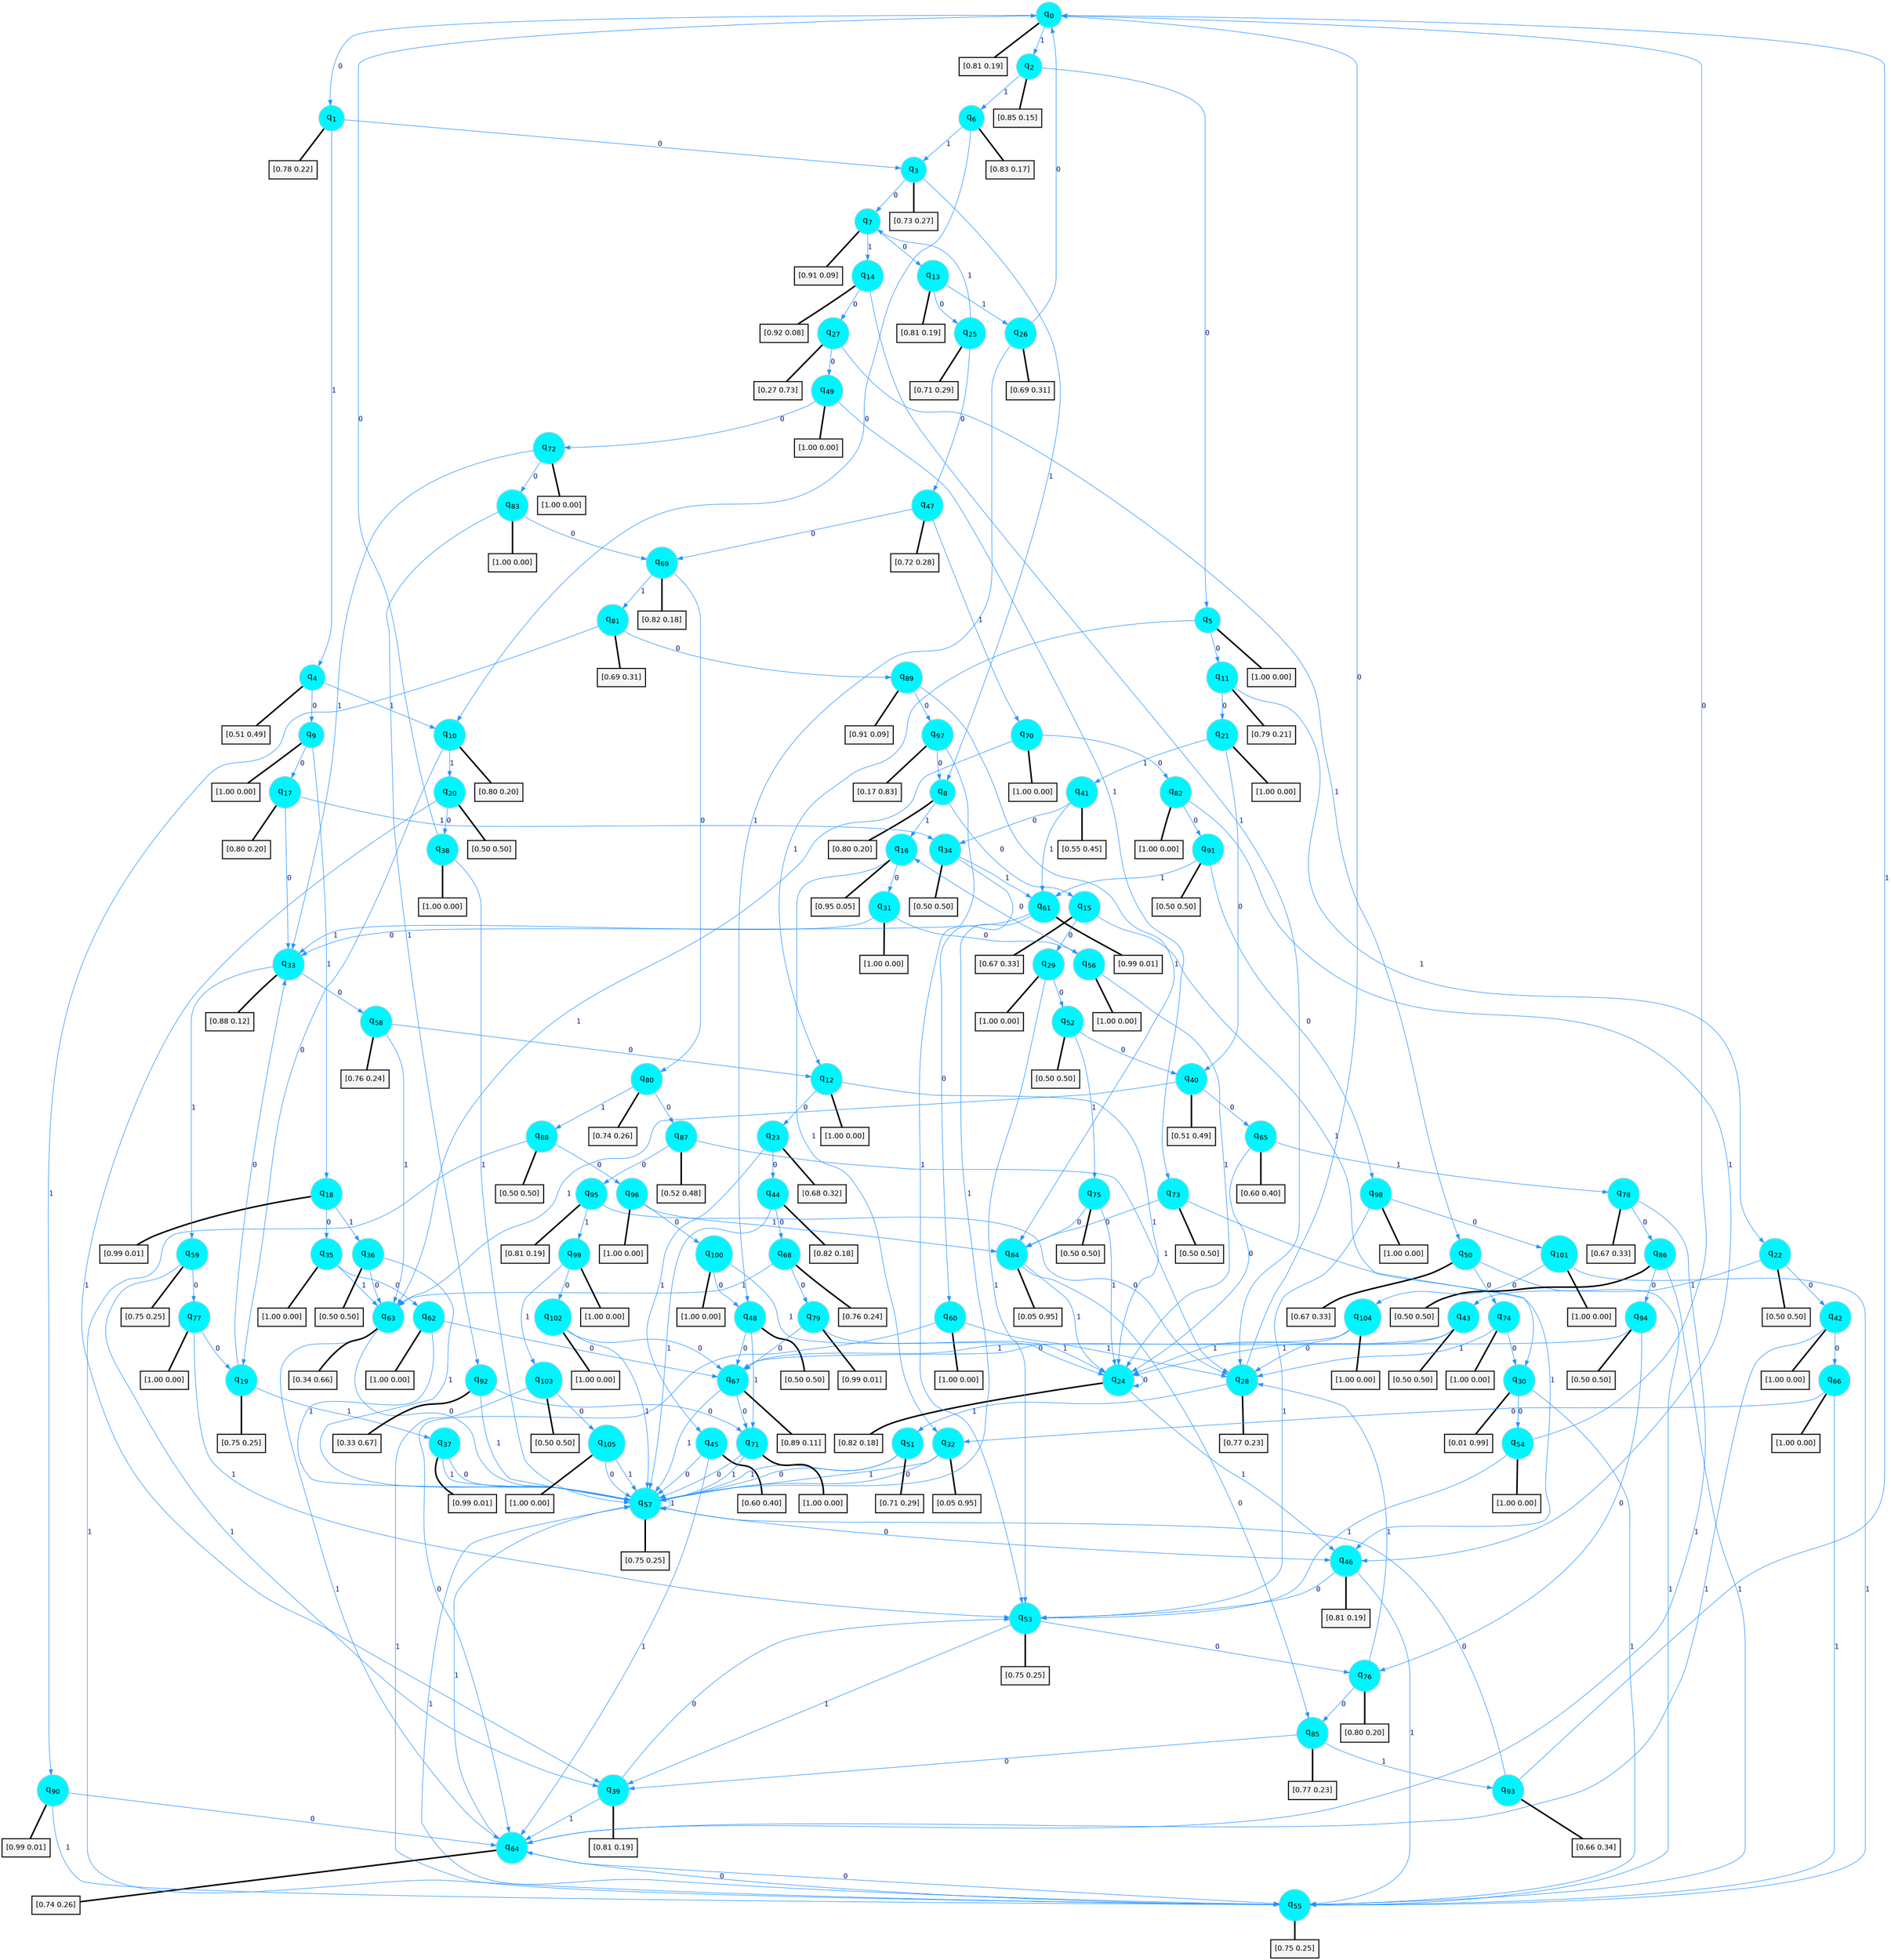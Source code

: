 digraph G {
graph [
bgcolor=transparent, dpi=300, rankdir=TD, size="40,25"];
node [
color=gray, fillcolor=turquoise1, fontcolor=black, fontname=Helvetica, fontsize=16, fontweight=bold, shape=circle, style=filled];
edge [
arrowsize=1, color=dodgerblue1, fontcolor=midnightblue, fontname=courier, fontweight=bold, penwidth=1, style=solid, weight=20];
0[label=<q<SUB>0</SUB>>];
1[label=<q<SUB>1</SUB>>];
2[label=<q<SUB>2</SUB>>];
3[label=<q<SUB>3</SUB>>];
4[label=<q<SUB>4</SUB>>];
5[label=<q<SUB>5</SUB>>];
6[label=<q<SUB>6</SUB>>];
7[label=<q<SUB>7</SUB>>];
8[label=<q<SUB>8</SUB>>];
9[label=<q<SUB>9</SUB>>];
10[label=<q<SUB>10</SUB>>];
11[label=<q<SUB>11</SUB>>];
12[label=<q<SUB>12</SUB>>];
13[label=<q<SUB>13</SUB>>];
14[label=<q<SUB>14</SUB>>];
15[label=<q<SUB>15</SUB>>];
16[label=<q<SUB>16</SUB>>];
17[label=<q<SUB>17</SUB>>];
18[label=<q<SUB>18</SUB>>];
19[label=<q<SUB>19</SUB>>];
20[label=<q<SUB>20</SUB>>];
21[label=<q<SUB>21</SUB>>];
22[label=<q<SUB>22</SUB>>];
23[label=<q<SUB>23</SUB>>];
24[label=<q<SUB>24</SUB>>];
25[label=<q<SUB>25</SUB>>];
26[label=<q<SUB>26</SUB>>];
27[label=<q<SUB>27</SUB>>];
28[label=<q<SUB>28</SUB>>];
29[label=<q<SUB>29</SUB>>];
30[label=<q<SUB>30</SUB>>];
31[label=<q<SUB>31</SUB>>];
32[label=<q<SUB>32</SUB>>];
33[label=<q<SUB>33</SUB>>];
34[label=<q<SUB>34</SUB>>];
35[label=<q<SUB>35</SUB>>];
36[label=<q<SUB>36</SUB>>];
37[label=<q<SUB>37</SUB>>];
38[label=<q<SUB>38</SUB>>];
39[label=<q<SUB>39</SUB>>];
40[label=<q<SUB>40</SUB>>];
41[label=<q<SUB>41</SUB>>];
42[label=<q<SUB>42</SUB>>];
43[label=<q<SUB>43</SUB>>];
44[label=<q<SUB>44</SUB>>];
45[label=<q<SUB>45</SUB>>];
46[label=<q<SUB>46</SUB>>];
47[label=<q<SUB>47</SUB>>];
48[label=<q<SUB>48</SUB>>];
49[label=<q<SUB>49</SUB>>];
50[label=<q<SUB>50</SUB>>];
51[label=<q<SUB>51</SUB>>];
52[label=<q<SUB>52</SUB>>];
53[label=<q<SUB>53</SUB>>];
54[label=<q<SUB>54</SUB>>];
55[label=<q<SUB>55</SUB>>];
56[label=<q<SUB>56</SUB>>];
57[label=<q<SUB>57</SUB>>];
58[label=<q<SUB>58</SUB>>];
59[label=<q<SUB>59</SUB>>];
60[label=<q<SUB>60</SUB>>];
61[label=<q<SUB>61</SUB>>];
62[label=<q<SUB>62</SUB>>];
63[label=<q<SUB>63</SUB>>];
64[label=<q<SUB>64</SUB>>];
65[label=<q<SUB>65</SUB>>];
66[label=<q<SUB>66</SUB>>];
67[label=<q<SUB>67</SUB>>];
68[label=<q<SUB>68</SUB>>];
69[label=<q<SUB>69</SUB>>];
70[label=<q<SUB>70</SUB>>];
71[label=<q<SUB>71</SUB>>];
72[label=<q<SUB>72</SUB>>];
73[label=<q<SUB>73</SUB>>];
74[label=<q<SUB>74</SUB>>];
75[label=<q<SUB>75</SUB>>];
76[label=<q<SUB>76</SUB>>];
77[label=<q<SUB>77</SUB>>];
78[label=<q<SUB>78</SUB>>];
79[label=<q<SUB>79</SUB>>];
80[label=<q<SUB>80</SUB>>];
81[label=<q<SUB>81</SUB>>];
82[label=<q<SUB>82</SUB>>];
83[label=<q<SUB>83</SUB>>];
84[label=<q<SUB>84</SUB>>];
85[label=<q<SUB>85</SUB>>];
86[label=<q<SUB>86</SUB>>];
87[label=<q<SUB>87</SUB>>];
88[label=<q<SUB>88</SUB>>];
89[label=<q<SUB>89</SUB>>];
90[label=<q<SUB>90</SUB>>];
91[label=<q<SUB>91</SUB>>];
92[label=<q<SUB>92</SUB>>];
93[label=<q<SUB>93</SUB>>];
94[label=<q<SUB>94</SUB>>];
95[label=<q<SUB>95</SUB>>];
96[label=<q<SUB>96</SUB>>];
97[label=<q<SUB>97</SUB>>];
98[label=<q<SUB>98</SUB>>];
99[label=<q<SUB>99</SUB>>];
100[label=<q<SUB>100</SUB>>];
101[label=<q<SUB>101</SUB>>];
102[label=<q<SUB>102</SUB>>];
103[label=<q<SUB>103</SUB>>];
104[label=<q<SUB>104</SUB>>];
105[label=<q<SUB>105</SUB>>];
106[label="[0.81 0.19]", shape=box,fontcolor=black, fontname=Helvetica, fontsize=14, penwidth=2, fillcolor=whitesmoke,color=black];
107[label="[0.78 0.22]", shape=box,fontcolor=black, fontname=Helvetica, fontsize=14, penwidth=2, fillcolor=whitesmoke,color=black];
108[label="[0.85 0.15]", shape=box,fontcolor=black, fontname=Helvetica, fontsize=14, penwidth=2, fillcolor=whitesmoke,color=black];
109[label="[0.73 0.27]", shape=box,fontcolor=black, fontname=Helvetica, fontsize=14, penwidth=2, fillcolor=whitesmoke,color=black];
110[label="[0.51 0.49]", shape=box,fontcolor=black, fontname=Helvetica, fontsize=14, penwidth=2, fillcolor=whitesmoke,color=black];
111[label="[1.00 0.00]", shape=box,fontcolor=black, fontname=Helvetica, fontsize=14, penwidth=2, fillcolor=whitesmoke,color=black];
112[label="[0.83 0.17]", shape=box,fontcolor=black, fontname=Helvetica, fontsize=14, penwidth=2, fillcolor=whitesmoke,color=black];
113[label="[0.91 0.09]", shape=box,fontcolor=black, fontname=Helvetica, fontsize=14, penwidth=2, fillcolor=whitesmoke,color=black];
114[label="[0.80 0.20]", shape=box,fontcolor=black, fontname=Helvetica, fontsize=14, penwidth=2, fillcolor=whitesmoke,color=black];
115[label="[1.00 0.00]", shape=box,fontcolor=black, fontname=Helvetica, fontsize=14, penwidth=2, fillcolor=whitesmoke,color=black];
116[label="[0.80 0.20]", shape=box,fontcolor=black, fontname=Helvetica, fontsize=14, penwidth=2, fillcolor=whitesmoke,color=black];
117[label="[0.79 0.21]", shape=box,fontcolor=black, fontname=Helvetica, fontsize=14, penwidth=2, fillcolor=whitesmoke,color=black];
118[label="[1.00 0.00]", shape=box,fontcolor=black, fontname=Helvetica, fontsize=14, penwidth=2, fillcolor=whitesmoke,color=black];
119[label="[0.81 0.19]", shape=box,fontcolor=black, fontname=Helvetica, fontsize=14, penwidth=2, fillcolor=whitesmoke,color=black];
120[label="[0.92 0.08]", shape=box,fontcolor=black, fontname=Helvetica, fontsize=14, penwidth=2, fillcolor=whitesmoke,color=black];
121[label="[0.67 0.33]", shape=box,fontcolor=black, fontname=Helvetica, fontsize=14, penwidth=2, fillcolor=whitesmoke,color=black];
122[label="[0.95 0.05]", shape=box,fontcolor=black, fontname=Helvetica, fontsize=14, penwidth=2, fillcolor=whitesmoke,color=black];
123[label="[0.80 0.20]", shape=box,fontcolor=black, fontname=Helvetica, fontsize=14, penwidth=2, fillcolor=whitesmoke,color=black];
124[label="[0.99 0.01]", shape=box,fontcolor=black, fontname=Helvetica, fontsize=14, penwidth=2, fillcolor=whitesmoke,color=black];
125[label="[0.75 0.25]", shape=box,fontcolor=black, fontname=Helvetica, fontsize=14, penwidth=2, fillcolor=whitesmoke,color=black];
126[label="[0.50 0.50]", shape=box,fontcolor=black, fontname=Helvetica, fontsize=14, penwidth=2, fillcolor=whitesmoke,color=black];
127[label="[1.00 0.00]", shape=box,fontcolor=black, fontname=Helvetica, fontsize=14, penwidth=2, fillcolor=whitesmoke,color=black];
128[label="[0.50 0.50]", shape=box,fontcolor=black, fontname=Helvetica, fontsize=14, penwidth=2, fillcolor=whitesmoke,color=black];
129[label="[0.68 0.32]", shape=box,fontcolor=black, fontname=Helvetica, fontsize=14, penwidth=2, fillcolor=whitesmoke,color=black];
130[label="[0.82 0.18]", shape=box,fontcolor=black, fontname=Helvetica, fontsize=14, penwidth=2, fillcolor=whitesmoke,color=black];
131[label="[0.71 0.29]", shape=box,fontcolor=black, fontname=Helvetica, fontsize=14, penwidth=2, fillcolor=whitesmoke,color=black];
132[label="[0.69 0.31]", shape=box,fontcolor=black, fontname=Helvetica, fontsize=14, penwidth=2, fillcolor=whitesmoke,color=black];
133[label="[0.27 0.73]", shape=box,fontcolor=black, fontname=Helvetica, fontsize=14, penwidth=2, fillcolor=whitesmoke,color=black];
134[label="[0.77 0.23]", shape=box,fontcolor=black, fontname=Helvetica, fontsize=14, penwidth=2, fillcolor=whitesmoke,color=black];
135[label="[1.00 0.00]", shape=box,fontcolor=black, fontname=Helvetica, fontsize=14, penwidth=2, fillcolor=whitesmoke,color=black];
136[label="[0.01 0.99]", shape=box,fontcolor=black, fontname=Helvetica, fontsize=14, penwidth=2, fillcolor=whitesmoke,color=black];
137[label="[1.00 0.00]", shape=box,fontcolor=black, fontname=Helvetica, fontsize=14, penwidth=2, fillcolor=whitesmoke,color=black];
138[label="[0.05 0.95]", shape=box,fontcolor=black, fontname=Helvetica, fontsize=14, penwidth=2, fillcolor=whitesmoke,color=black];
139[label="[0.88 0.12]", shape=box,fontcolor=black, fontname=Helvetica, fontsize=14, penwidth=2, fillcolor=whitesmoke,color=black];
140[label="[0.50 0.50]", shape=box,fontcolor=black, fontname=Helvetica, fontsize=14, penwidth=2, fillcolor=whitesmoke,color=black];
141[label="[1.00 0.00]", shape=box,fontcolor=black, fontname=Helvetica, fontsize=14, penwidth=2, fillcolor=whitesmoke,color=black];
142[label="[0.50 0.50]", shape=box,fontcolor=black, fontname=Helvetica, fontsize=14, penwidth=2, fillcolor=whitesmoke,color=black];
143[label="[0.99 0.01]", shape=box,fontcolor=black, fontname=Helvetica, fontsize=14, penwidth=2, fillcolor=whitesmoke,color=black];
144[label="[1.00 0.00]", shape=box,fontcolor=black, fontname=Helvetica, fontsize=14, penwidth=2, fillcolor=whitesmoke,color=black];
145[label="[0.81 0.19]", shape=box,fontcolor=black, fontname=Helvetica, fontsize=14, penwidth=2, fillcolor=whitesmoke,color=black];
146[label="[0.51 0.49]", shape=box,fontcolor=black, fontname=Helvetica, fontsize=14, penwidth=2, fillcolor=whitesmoke,color=black];
147[label="[0.55 0.45]", shape=box,fontcolor=black, fontname=Helvetica, fontsize=14, penwidth=2, fillcolor=whitesmoke,color=black];
148[label="[1.00 0.00]", shape=box,fontcolor=black, fontname=Helvetica, fontsize=14, penwidth=2, fillcolor=whitesmoke,color=black];
149[label="[0.50 0.50]", shape=box,fontcolor=black, fontname=Helvetica, fontsize=14, penwidth=2, fillcolor=whitesmoke,color=black];
150[label="[0.82 0.18]", shape=box,fontcolor=black, fontname=Helvetica, fontsize=14, penwidth=2, fillcolor=whitesmoke,color=black];
151[label="[0.60 0.40]", shape=box,fontcolor=black, fontname=Helvetica, fontsize=14, penwidth=2, fillcolor=whitesmoke,color=black];
152[label="[0.81 0.19]", shape=box,fontcolor=black, fontname=Helvetica, fontsize=14, penwidth=2, fillcolor=whitesmoke,color=black];
153[label="[0.72 0.28]", shape=box,fontcolor=black, fontname=Helvetica, fontsize=14, penwidth=2, fillcolor=whitesmoke,color=black];
154[label="[0.50 0.50]", shape=box,fontcolor=black, fontname=Helvetica, fontsize=14, penwidth=2, fillcolor=whitesmoke,color=black];
155[label="[1.00 0.00]", shape=box,fontcolor=black, fontname=Helvetica, fontsize=14, penwidth=2, fillcolor=whitesmoke,color=black];
156[label="[0.67 0.33]", shape=box,fontcolor=black, fontname=Helvetica, fontsize=14, penwidth=2, fillcolor=whitesmoke,color=black];
157[label="[0.71 0.29]", shape=box,fontcolor=black, fontname=Helvetica, fontsize=14, penwidth=2, fillcolor=whitesmoke,color=black];
158[label="[0.50 0.50]", shape=box,fontcolor=black, fontname=Helvetica, fontsize=14, penwidth=2, fillcolor=whitesmoke,color=black];
159[label="[0.75 0.25]", shape=box,fontcolor=black, fontname=Helvetica, fontsize=14, penwidth=2, fillcolor=whitesmoke,color=black];
160[label="[1.00 0.00]", shape=box,fontcolor=black, fontname=Helvetica, fontsize=14, penwidth=2, fillcolor=whitesmoke,color=black];
161[label="[0.75 0.25]", shape=box,fontcolor=black, fontname=Helvetica, fontsize=14, penwidth=2, fillcolor=whitesmoke,color=black];
162[label="[1.00 0.00]", shape=box,fontcolor=black, fontname=Helvetica, fontsize=14, penwidth=2, fillcolor=whitesmoke,color=black];
163[label="[0.75 0.25]", shape=box,fontcolor=black, fontname=Helvetica, fontsize=14, penwidth=2, fillcolor=whitesmoke,color=black];
164[label="[0.76 0.24]", shape=box,fontcolor=black, fontname=Helvetica, fontsize=14, penwidth=2, fillcolor=whitesmoke,color=black];
165[label="[0.75 0.25]", shape=box,fontcolor=black, fontname=Helvetica, fontsize=14, penwidth=2, fillcolor=whitesmoke,color=black];
166[label="[1.00 0.00]", shape=box,fontcolor=black, fontname=Helvetica, fontsize=14, penwidth=2, fillcolor=whitesmoke,color=black];
167[label="[0.99 0.01]", shape=box,fontcolor=black, fontname=Helvetica, fontsize=14, penwidth=2, fillcolor=whitesmoke,color=black];
168[label="[1.00 0.00]", shape=box,fontcolor=black, fontname=Helvetica, fontsize=14, penwidth=2, fillcolor=whitesmoke,color=black];
169[label="[0.34 0.66]", shape=box,fontcolor=black, fontname=Helvetica, fontsize=14, penwidth=2, fillcolor=whitesmoke,color=black];
170[label="[0.74 0.26]", shape=box,fontcolor=black, fontname=Helvetica, fontsize=14, penwidth=2, fillcolor=whitesmoke,color=black];
171[label="[0.60 0.40]", shape=box,fontcolor=black, fontname=Helvetica, fontsize=14, penwidth=2, fillcolor=whitesmoke,color=black];
172[label="[1.00 0.00]", shape=box,fontcolor=black, fontname=Helvetica, fontsize=14, penwidth=2, fillcolor=whitesmoke,color=black];
173[label="[0.89 0.11]", shape=box,fontcolor=black, fontname=Helvetica, fontsize=14, penwidth=2, fillcolor=whitesmoke,color=black];
174[label="[0.76 0.24]", shape=box,fontcolor=black, fontname=Helvetica, fontsize=14, penwidth=2, fillcolor=whitesmoke,color=black];
175[label="[0.82 0.18]", shape=box,fontcolor=black, fontname=Helvetica, fontsize=14, penwidth=2, fillcolor=whitesmoke,color=black];
176[label="[1.00 0.00]", shape=box,fontcolor=black, fontname=Helvetica, fontsize=14, penwidth=2, fillcolor=whitesmoke,color=black];
177[label="[1.00 0.00]", shape=box,fontcolor=black, fontname=Helvetica, fontsize=14, penwidth=2, fillcolor=whitesmoke,color=black];
178[label="[1.00 0.00]", shape=box,fontcolor=black, fontname=Helvetica, fontsize=14, penwidth=2, fillcolor=whitesmoke,color=black];
179[label="[0.50 0.50]", shape=box,fontcolor=black, fontname=Helvetica, fontsize=14, penwidth=2, fillcolor=whitesmoke,color=black];
180[label="[1.00 0.00]", shape=box,fontcolor=black, fontname=Helvetica, fontsize=14, penwidth=2, fillcolor=whitesmoke,color=black];
181[label="[0.50 0.50]", shape=box,fontcolor=black, fontname=Helvetica, fontsize=14, penwidth=2, fillcolor=whitesmoke,color=black];
182[label="[0.80 0.20]", shape=box,fontcolor=black, fontname=Helvetica, fontsize=14, penwidth=2, fillcolor=whitesmoke,color=black];
183[label="[1.00 0.00]", shape=box,fontcolor=black, fontname=Helvetica, fontsize=14, penwidth=2, fillcolor=whitesmoke,color=black];
184[label="[0.67 0.33]", shape=box,fontcolor=black, fontname=Helvetica, fontsize=14, penwidth=2, fillcolor=whitesmoke,color=black];
185[label="[0.99 0.01]", shape=box,fontcolor=black, fontname=Helvetica, fontsize=14, penwidth=2, fillcolor=whitesmoke,color=black];
186[label="[0.74 0.26]", shape=box,fontcolor=black, fontname=Helvetica, fontsize=14, penwidth=2, fillcolor=whitesmoke,color=black];
187[label="[0.69 0.31]", shape=box,fontcolor=black, fontname=Helvetica, fontsize=14, penwidth=2, fillcolor=whitesmoke,color=black];
188[label="[1.00 0.00]", shape=box,fontcolor=black, fontname=Helvetica, fontsize=14, penwidth=2, fillcolor=whitesmoke,color=black];
189[label="[1.00 0.00]", shape=box,fontcolor=black, fontname=Helvetica, fontsize=14, penwidth=2, fillcolor=whitesmoke,color=black];
190[label="[0.05 0.95]", shape=box,fontcolor=black, fontname=Helvetica, fontsize=14, penwidth=2, fillcolor=whitesmoke,color=black];
191[label="[0.77 0.23]", shape=box,fontcolor=black, fontname=Helvetica, fontsize=14, penwidth=2, fillcolor=whitesmoke,color=black];
192[label="[0.50 0.50]", shape=box,fontcolor=black, fontname=Helvetica, fontsize=14, penwidth=2, fillcolor=whitesmoke,color=black];
193[label="[0.52 0.48]", shape=box,fontcolor=black, fontname=Helvetica, fontsize=14, penwidth=2, fillcolor=whitesmoke,color=black];
194[label="[0.50 0.50]", shape=box,fontcolor=black, fontname=Helvetica, fontsize=14, penwidth=2, fillcolor=whitesmoke,color=black];
195[label="[0.91 0.09]", shape=box,fontcolor=black, fontname=Helvetica, fontsize=14, penwidth=2, fillcolor=whitesmoke,color=black];
196[label="[0.99 0.01]", shape=box,fontcolor=black, fontname=Helvetica, fontsize=14, penwidth=2, fillcolor=whitesmoke,color=black];
197[label="[0.50 0.50]", shape=box,fontcolor=black, fontname=Helvetica, fontsize=14, penwidth=2, fillcolor=whitesmoke,color=black];
198[label="[0.33 0.67]", shape=box,fontcolor=black, fontname=Helvetica, fontsize=14, penwidth=2, fillcolor=whitesmoke,color=black];
199[label="[0.66 0.34]", shape=box,fontcolor=black, fontname=Helvetica, fontsize=14, penwidth=2, fillcolor=whitesmoke,color=black];
200[label="[0.50 0.50]", shape=box,fontcolor=black, fontname=Helvetica, fontsize=14, penwidth=2, fillcolor=whitesmoke,color=black];
201[label="[0.81 0.19]", shape=box,fontcolor=black, fontname=Helvetica, fontsize=14, penwidth=2, fillcolor=whitesmoke,color=black];
202[label="[1.00 0.00]", shape=box,fontcolor=black, fontname=Helvetica, fontsize=14, penwidth=2, fillcolor=whitesmoke,color=black];
203[label="[0.17 0.83]", shape=box,fontcolor=black, fontname=Helvetica, fontsize=14, penwidth=2, fillcolor=whitesmoke,color=black];
204[label="[1.00 0.00]", shape=box,fontcolor=black, fontname=Helvetica, fontsize=14, penwidth=2, fillcolor=whitesmoke,color=black];
205[label="[1.00 0.00]", shape=box,fontcolor=black, fontname=Helvetica, fontsize=14, penwidth=2, fillcolor=whitesmoke,color=black];
206[label="[1.00 0.00]", shape=box,fontcolor=black, fontname=Helvetica, fontsize=14, penwidth=2, fillcolor=whitesmoke,color=black];
207[label="[1.00 0.00]", shape=box,fontcolor=black, fontname=Helvetica, fontsize=14, penwidth=2, fillcolor=whitesmoke,color=black];
208[label="[1.00 0.00]", shape=box,fontcolor=black, fontname=Helvetica, fontsize=14, penwidth=2, fillcolor=whitesmoke,color=black];
209[label="[0.50 0.50]", shape=box,fontcolor=black, fontname=Helvetica, fontsize=14, penwidth=2, fillcolor=whitesmoke,color=black];
210[label="[1.00 0.00]", shape=box,fontcolor=black, fontname=Helvetica, fontsize=14, penwidth=2, fillcolor=whitesmoke,color=black];
211[label="[1.00 0.00]", shape=box,fontcolor=black, fontname=Helvetica, fontsize=14, penwidth=2, fillcolor=whitesmoke,color=black];
0->1 [label=0];
0->2 [label=1];
0->106 [arrowhead=none, penwidth=3,color=black];
1->3 [label=0];
1->4 [label=1];
1->107 [arrowhead=none, penwidth=3,color=black];
2->5 [label=0];
2->6 [label=1];
2->108 [arrowhead=none, penwidth=3,color=black];
3->7 [label=0];
3->8 [label=1];
3->109 [arrowhead=none, penwidth=3,color=black];
4->9 [label=0];
4->10 [label=1];
4->110 [arrowhead=none, penwidth=3,color=black];
5->11 [label=0];
5->12 [label=1];
5->111 [arrowhead=none, penwidth=3,color=black];
6->10 [label=0];
6->3 [label=1];
6->112 [arrowhead=none, penwidth=3,color=black];
7->13 [label=0];
7->14 [label=1];
7->113 [arrowhead=none, penwidth=3,color=black];
8->15 [label=0];
8->16 [label=1];
8->114 [arrowhead=none, penwidth=3,color=black];
9->17 [label=0];
9->18 [label=1];
9->115 [arrowhead=none, penwidth=3,color=black];
10->19 [label=0];
10->20 [label=1];
10->116 [arrowhead=none, penwidth=3,color=black];
11->21 [label=0];
11->22 [label=1];
11->117 [arrowhead=none, penwidth=3,color=black];
12->23 [label=0];
12->24 [label=1];
12->118 [arrowhead=none, penwidth=3,color=black];
13->25 [label=0];
13->26 [label=1];
13->119 [arrowhead=none, penwidth=3,color=black];
14->27 [label=0];
14->28 [label=1];
14->120 [arrowhead=none, penwidth=3,color=black];
15->29 [label=0];
15->30 [label=1];
15->121 [arrowhead=none, penwidth=3,color=black];
16->31 [label=0];
16->32 [label=1];
16->122 [arrowhead=none, penwidth=3,color=black];
17->33 [label=0];
17->34 [label=1];
17->123 [arrowhead=none, penwidth=3,color=black];
18->35 [label=0];
18->36 [label=1];
18->124 [arrowhead=none, penwidth=3,color=black];
19->33 [label=0];
19->37 [label=1];
19->125 [arrowhead=none, penwidth=3,color=black];
20->38 [label=0];
20->39 [label=1];
20->126 [arrowhead=none, penwidth=3,color=black];
21->40 [label=0];
21->41 [label=1];
21->127 [arrowhead=none, penwidth=3,color=black];
22->42 [label=0];
22->43 [label=1];
22->128 [arrowhead=none, penwidth=3,color=black];
23->44 [label=0];
23->45 [label=1];
23->129 [arrowhead=none, penwidth=3,color=black];
24->24 [label=0];
24->46 [label=1];
24->130 [arrowhead=none, penwidth=3,color=black];
25->47 [label=0];
25->7 [label=1];
25->131 [arrowhead=none, penwidth=3,color=black];
26->0 [label=0];
26->48 [label=1];
26->132 [arrowhead=none, penwidth=3,color=black];
27->49 [label=0];
27->50 [label=1];
27->133 [arrowhead=none, penwidth=3,color=black];
28->0 [label=0];
28->51 [label=1];
28->134 [arrowhead=none, penwidth=3,color=black];
29->52 [label=0];
29->53 [label=1];
29->135 [arrowhead=none, penwidth=3,color=black];
30->54 [label=0];
30->55 [label=1];
30->136 [arrowhead=none, penwidth=3,color=black];
31->56 [label=0];
31->33 [label=1];
31->137 [arrowhead=none, penwidth=3,color=black];
32->57 [label=0];
32->57 [label=1];
32->138 [arrowhead=none, penwidth=3,color=black];
33->58 [label=0];
33->59 [label=1];
33->139 [arrowhead=none, penwidth=3,color=black];
34->60 [label=0];
34->61 [label=1];
34->140 [arrowhead=none, penwidth=3,color=black];
35->62 [label=0];
35->63 [label=1];
35->141 [arrowhead=none, penwidth=3,color=black];
36->63 [label=0];
36->57 [label=1];
36->142 [arrowhead=none, penwidth=3,color=black];
37->57 [label=0];
37->57 [label=1];
37->143 [arrowhead=none, penwidth=3,color=black];
38->0 [label=0];
38->57 [label=1];
38->144 [arrowhead=none, penwidth=3,color=black];
39->53 [label=0];
39->64 [label=1];
39->145 [arrowhead=none, penwidth=3,color=black];
40->65 [label=0];
40->63 [label=1];
40->146 [arrowhead=none, penwidth=3,color=black];
41->34 [label=0];
41->61 [label=1];
41->147 [arrowhead=none, penwidth=3,color=black];
42->66 [label=0];
42->64 [label=1];
42->148 [arrowhead=none, penwidth=3,color=black];
43->67 [label=0];
43->24 [label=1];
43->149 [arrowhead=none, penwidth=3,color=black];
44->68 [label=0];
44->57 [label=1];
44->150 [arrowhead=none, penwidth=3,color=black];
45->57 [label=0];
45->64 [label=1];
45->151 [arrowhead=none, penwidth=3,color=black];
46->53 [label=0];
46->55 [label=1];
46->152 [arrowhead=none, penwidth=3,color=black];
47->69 [label=0];
47->70 [label=1];
47->153 [arrowhead=none, penwidth=3,color=black];
48->67 [label=0];
48->71 [label=1];
48->154 [arrowhead=none, penwidth=3,color=black];
49->72 [label=0];
49->73 [label=1];
49->155 [arrowhead=none, penwidth=3,color=black];
50->74 [label=0];
50->55 [label=1];
50->156 [arrowhead=none, penwidth=3,color=black];
51->57 [label=0];
51->57 [label=1];
51->157 [arrowhead=none, penwidth=3,color=black];
52->40 [label=0];
52->75 [label=1];
52->158 [arrowhead=none, penwidth=3,color=black];
53->76 [label=0];
53->39 [label=1];
53->159 [arrowhead=none, penwidth=3,color=black];
54->0 [label=0];
54->53 [label=1];
54->160 [arrowhead=none, penwidth=3,color=black];
55->64 [label=0];
55->57 [label=1];
55->161 [arrowhead=none, penwidth=3,color=black];
56->16 [label=0];
56->24 [label=1];
56->162 [arrowhead=none, penwidth=3,color=black];
57->46 [label=0];
57->57 [label=1];
57->163 [arrowhead=none, penwidth=3,color=black];
58->12 [label=0];
58->63 [label=1];
58->164 [arrowhead=none, penwidth=3,color=black];
59->77 [label=0];
59->39 [label=1];
59->165 [arrowhead=none, penwidth=3,color=black];
60->64 [label=0];
60->28 [label=1];
60->166 [arrowhead=none, penwidth=3,color=black];
61->33 [label=0];
61->57 [label=1];
61->167 [arrowhead=none, penwidth=3,color=black];
62->67 [label=0];
62->57 [label=1];
62->168 [arrowhead=none, penwidth=3,color=black];
63->57 [label=0];
63->64 [label=1];
63->169 [arrowhead=none, penwidth=3,color=black];
64->55 [label=0];
64->57 [label=1];
64->170 [arrowhead=none, penwidth=3,color=black];
65->24 [label=0];
65->78 [label=1];
65->171 [arrowhead=none, penwidth=3,color=black];
66->32 [label=0];
66->55 [label=1];
66->172 [arrowhead=none, penwidth=3,color=black];
67->71 [label=0];
67->57 [label=1];
67->173 [arrowhead=none, penwidth=3,color=black];
68->79 [label=0];
68->63 [label=1];
68->174 [arrowhead=none, penwidth=3,color=black];
69->80 [label=0];
69->81 [label=1];
69->175 [arrowhead=none, penwidth=3,color=black];
70->82 [label=0];
70->63 [label=1];
70->176 [arrowhead=none, penwidth=3,color=black];
71->57 [label=0];
71->57 [label=1];
71->177 [arrowhead=none, penwidth=3,color=black];
72->83 [label=0];
72->33 [label=1];
72->178 [arrowhead=none, penwidth=3,color=black];
73->84 [label=0];
73->46 [label=1];
73->179 [arrowhead=none, penwidth=3,color=black];
74->30 [label=0];
74->28 [label=1];
74->180 [arrowhead=none, penwidth=3,color=black];
75->84 [label=0];
75->24 [label=1];
75->181 [arrowhead=none, penwidth=3,color=black];
76->85 [label=0];
76->28 [label=1];
76->182 [arrowhead=none, penwidth=3,color=black];
77->19 [label=0];
77->53 [label=1];
77->183 [arrowhead=none, penwidth=3,color=black];
78->86 [label=0];
78->64 [label=1];
78->184 [arrowhead=none, penwidth=3,color=black];
79->67 [label=0];
79->24 [label=1];
79->185 [arrowhead=none, penwidth=3,color=black];
80->87 [label=0];
80->88 [label=1];
80->186 [arrowhead=none, penwidth=3,color=black];
81->89 [label=0];
81->90 [label=1];
81->187 [arrowhead=none, penwidth=3,color=black];
82->91 [label=0];
82->46 [label=1];
82->188 [arrowhead=none, penwidth=3,color=black];
83->69 [label=0];
83->92 [label=1];
83->189 [arrowhead=none, penwidth=3,color=black];
84->85 [label=0];
84->24 [label=1];
84->190 [arrowhead=none, penwidth=3,color=black];
85->39 [label=0];
85->93 [label=1];
85->191 [arrowhead=none, penwidth=3,color=black];
86->94 [label=0];
86->55 [label=1];
86->192 [arrowhead=none, penwidth=3,color=black];
87->95 [label=0];
87->28 [label=1];
87->193 [arrowhead=none, penwidth=3,color=black];
88->96 [label=0];
88->55 [label=1];
88->194 [arrowhead=none, penwidth=3,color=black];
89->97 [label=0];
89->84 [label=1];
89->195 [arrowhead=none, penwidth=3,color=black];
90->64 [label=0];
90->55 [label=1];
90->196 [arrowhead=none, penwidth=3,color=black];
91->98 [label=0];
91->61 [label=1];
91->197 [arrowhead=none, penwidth=3,color=black];
92->71 [label=0];
92->57 [label=1];
92->198 [arrowhead=none, penwidth=3,color=black];
93->57 [label=0];
93->0 [label=1];
93->199 [arrowhead=none, penwidth=3,color=black];
94->76 [label=0];
94->24 [label=1];
94->200 [arrowhead=none, penwidth=3,color=black];
95->28 [label=0];
95->99 [label=1];
95->201 [arrowhead=none, penwidth=3,color=black];
96->100 [label=0];
96->84 [label=1];
96->202 [arrowhead=none, penwidth=3,color=black];
97->8 [label=0];
97->53 [label=1];
97->203 [arrowhead=none, penwidth=3,color=black];
98->101 [label=0];
98->53 [label=1];
98->204 [arrowhead=none, penwidth=3,color=black];
99->102 [label=0];
99->103 [label=1];
99->205 [arrowhead=none, penwidth=3,color=black];
100->48 [label=0];
100->24 [label=1];
100->206 [arrowhead=none, penwidth=3,color=black];
101->104 [label=0];
101->55 [label=1];
101->207 [arrowhead=none, penwidth=3,color=black];
102->67 [label=0];
102->57 [label=1];
102->208 [arrowhead=none, penwidth=3,color=black];
103->105 [label=0];
103->55 [label=1];
103->209 [arrowhead=none, penwidth=3,color=black];
104->28 [label=0];
104->67 [label=1];
104->210 [arrowhead=none, penwidth=3,color=black];
105->57 [label=0];
105->57 [label=1];
105->211 [arrowhead=none, penwidth=3,color=black];
}
